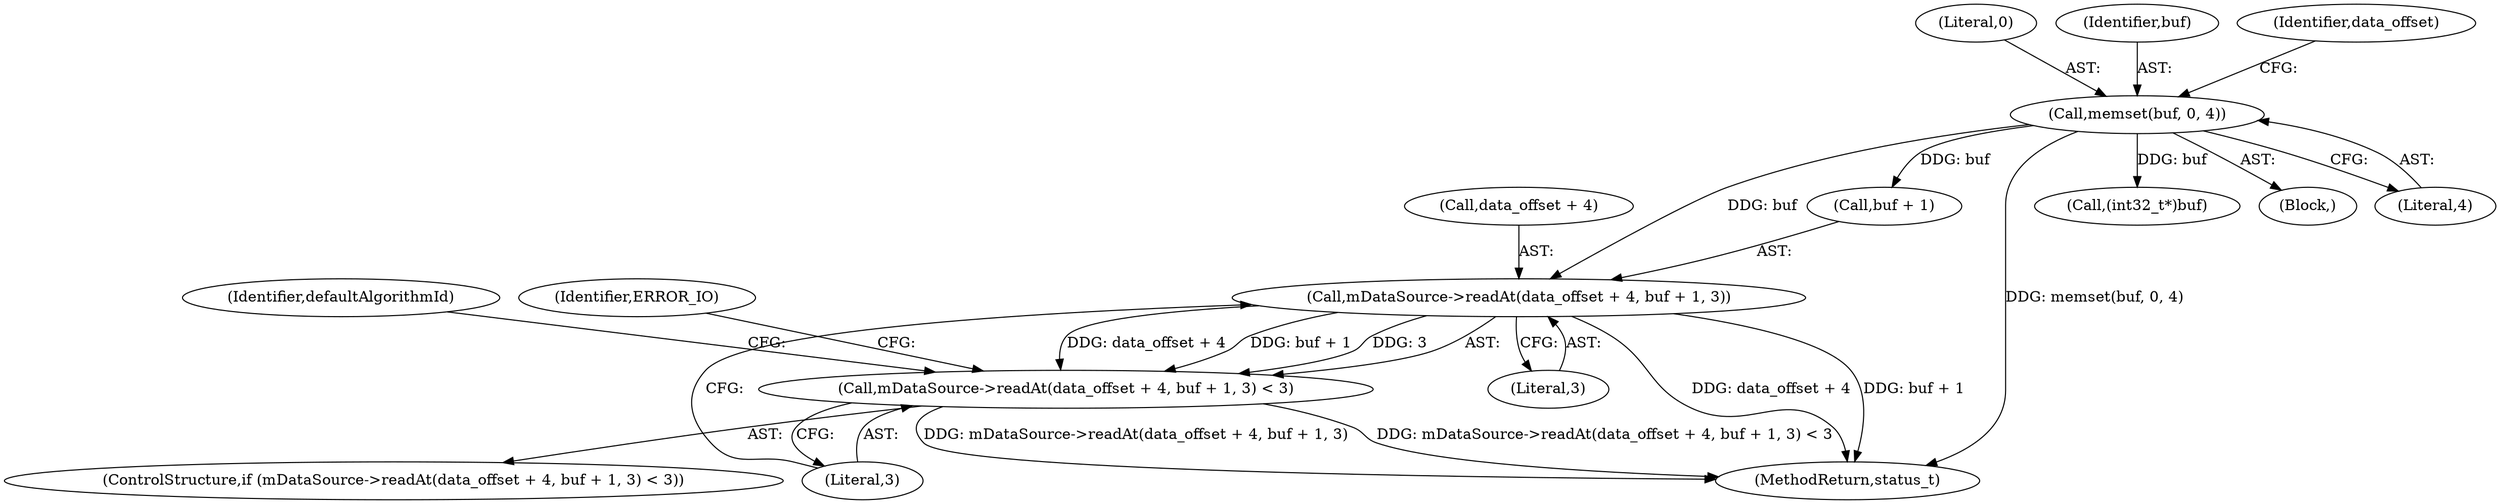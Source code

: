 digraph "0_Android_8a3a2f6ea7defe1a81bb32b3c9f3537f84749b9d@API" {
"1001027" [label="(Call,mDataSource->readAt(data_offset + 4, buf + 1, 3))"];
"1001021" [label="(Call,memset(buf, 0, 4))"];
"1001026" [label="(Call,mDataSource->readAt(data_offset + 4, buf + 1, 3) < 3)"];
"1001031" [label="(Call,buf + 1)"];
"1001023" [label="(Literal,0)"];
"1001025" [label="(ControlStructure,if (mDataSource->readAt(data_offset + 4, buf + 1, 3) < 3))"];
"1001026" [label="(Call,mDataSource->readAt(data_offset + 4, buf + 1, 3) < 3)"];
"1001027" [label="(Call,mDataSource->readAt(data_offset + 4, buf + 1, 3))"];
"1001041" [label="(Identifier,defaultAlgorithmId)"];
"1001038" [label="(Identifier,ERROR_IO)"];
"1001022" [label="(Identifier,buf)"];
"1001044" [label="(Call,(int32_t*)buf)"];
"1001008" [label="(Block,)"];
"1001034" [label="(Literal,3)"];
"1001029" [label="(Identifier,data_offset)"];
"1001035" [label="(Literal,3)"];
"1001021" [label="(Call,memset(buf, 0, 4))"];
"1001024" [label="(Literal,4)"];
"1001028" [label="(Call,data_offset + 4)"];
"1003903" [label="(MethodReturn,status_t)"];
"1001027" -> "1001026"  [label="AST: "];
"1001027" -> "1001034"  [label="CFG: "];
"1001028" -> "1001027"  [label="AST: "];
"1001031" -> "1001027"  [label="AST: "];
"1001034" -> "1001027"  [label="AST: "];
"1001035" -> "1001027"  [label="CFG: "];
"1001027" -> "1003903"  [label="DDG: data_offset + 4"];
"1001027" -> "1003903"  [label="DDG: buf + 1"];
"1001027" -> "1001026"  [label="DDG: data_offset + 4"];
"1001027" -> "1001026"  [label="DDG: buf + 1"];
"1001027" -> "1001026"  [label="DDG: 3"];
"1001021" -> "1001027"  [label="DDG: buf"];
"1001021" -> "1001008"  [label="AST: "];
"1001021" -> "1001024"  [label="CFG: "];
"1001022" -> "1001021"  [label="AST: "];
"1001023" -> "1001021"  [label="AST: "];
"1001024" -> "1001021"  [label="AST: "];
"1001029" -> "1001021"  [label="CFG: "];
"1001021" -> "1003903"  [label="DDG: memset(buf, 0, 4)"];
"1001021" -> "1001031"  [label="DDG: buf"];
"1001021" -> "1001044"  [label="DDG: buf"];
"1001026" -> "1001025"  [label="AST: "];
"1001026" -> "1001035"  [label="CFG: "];
"1001035" -> "1001026"  [label="AST: "];
"1001038" -> "1001026"  [label="CFG: "];
"1001041" -> "1001026"  [label="CFG: "];
"1001026" -> "1003903"  [label="DDG: mDataSource->readAt(data_offset + 4, buf + 1, 3) < 3"];
"1001026" -> "1003903"  [label="DDG: mDataSource->readAt(data_offset + 4, buf + 1, 3)"];
}
